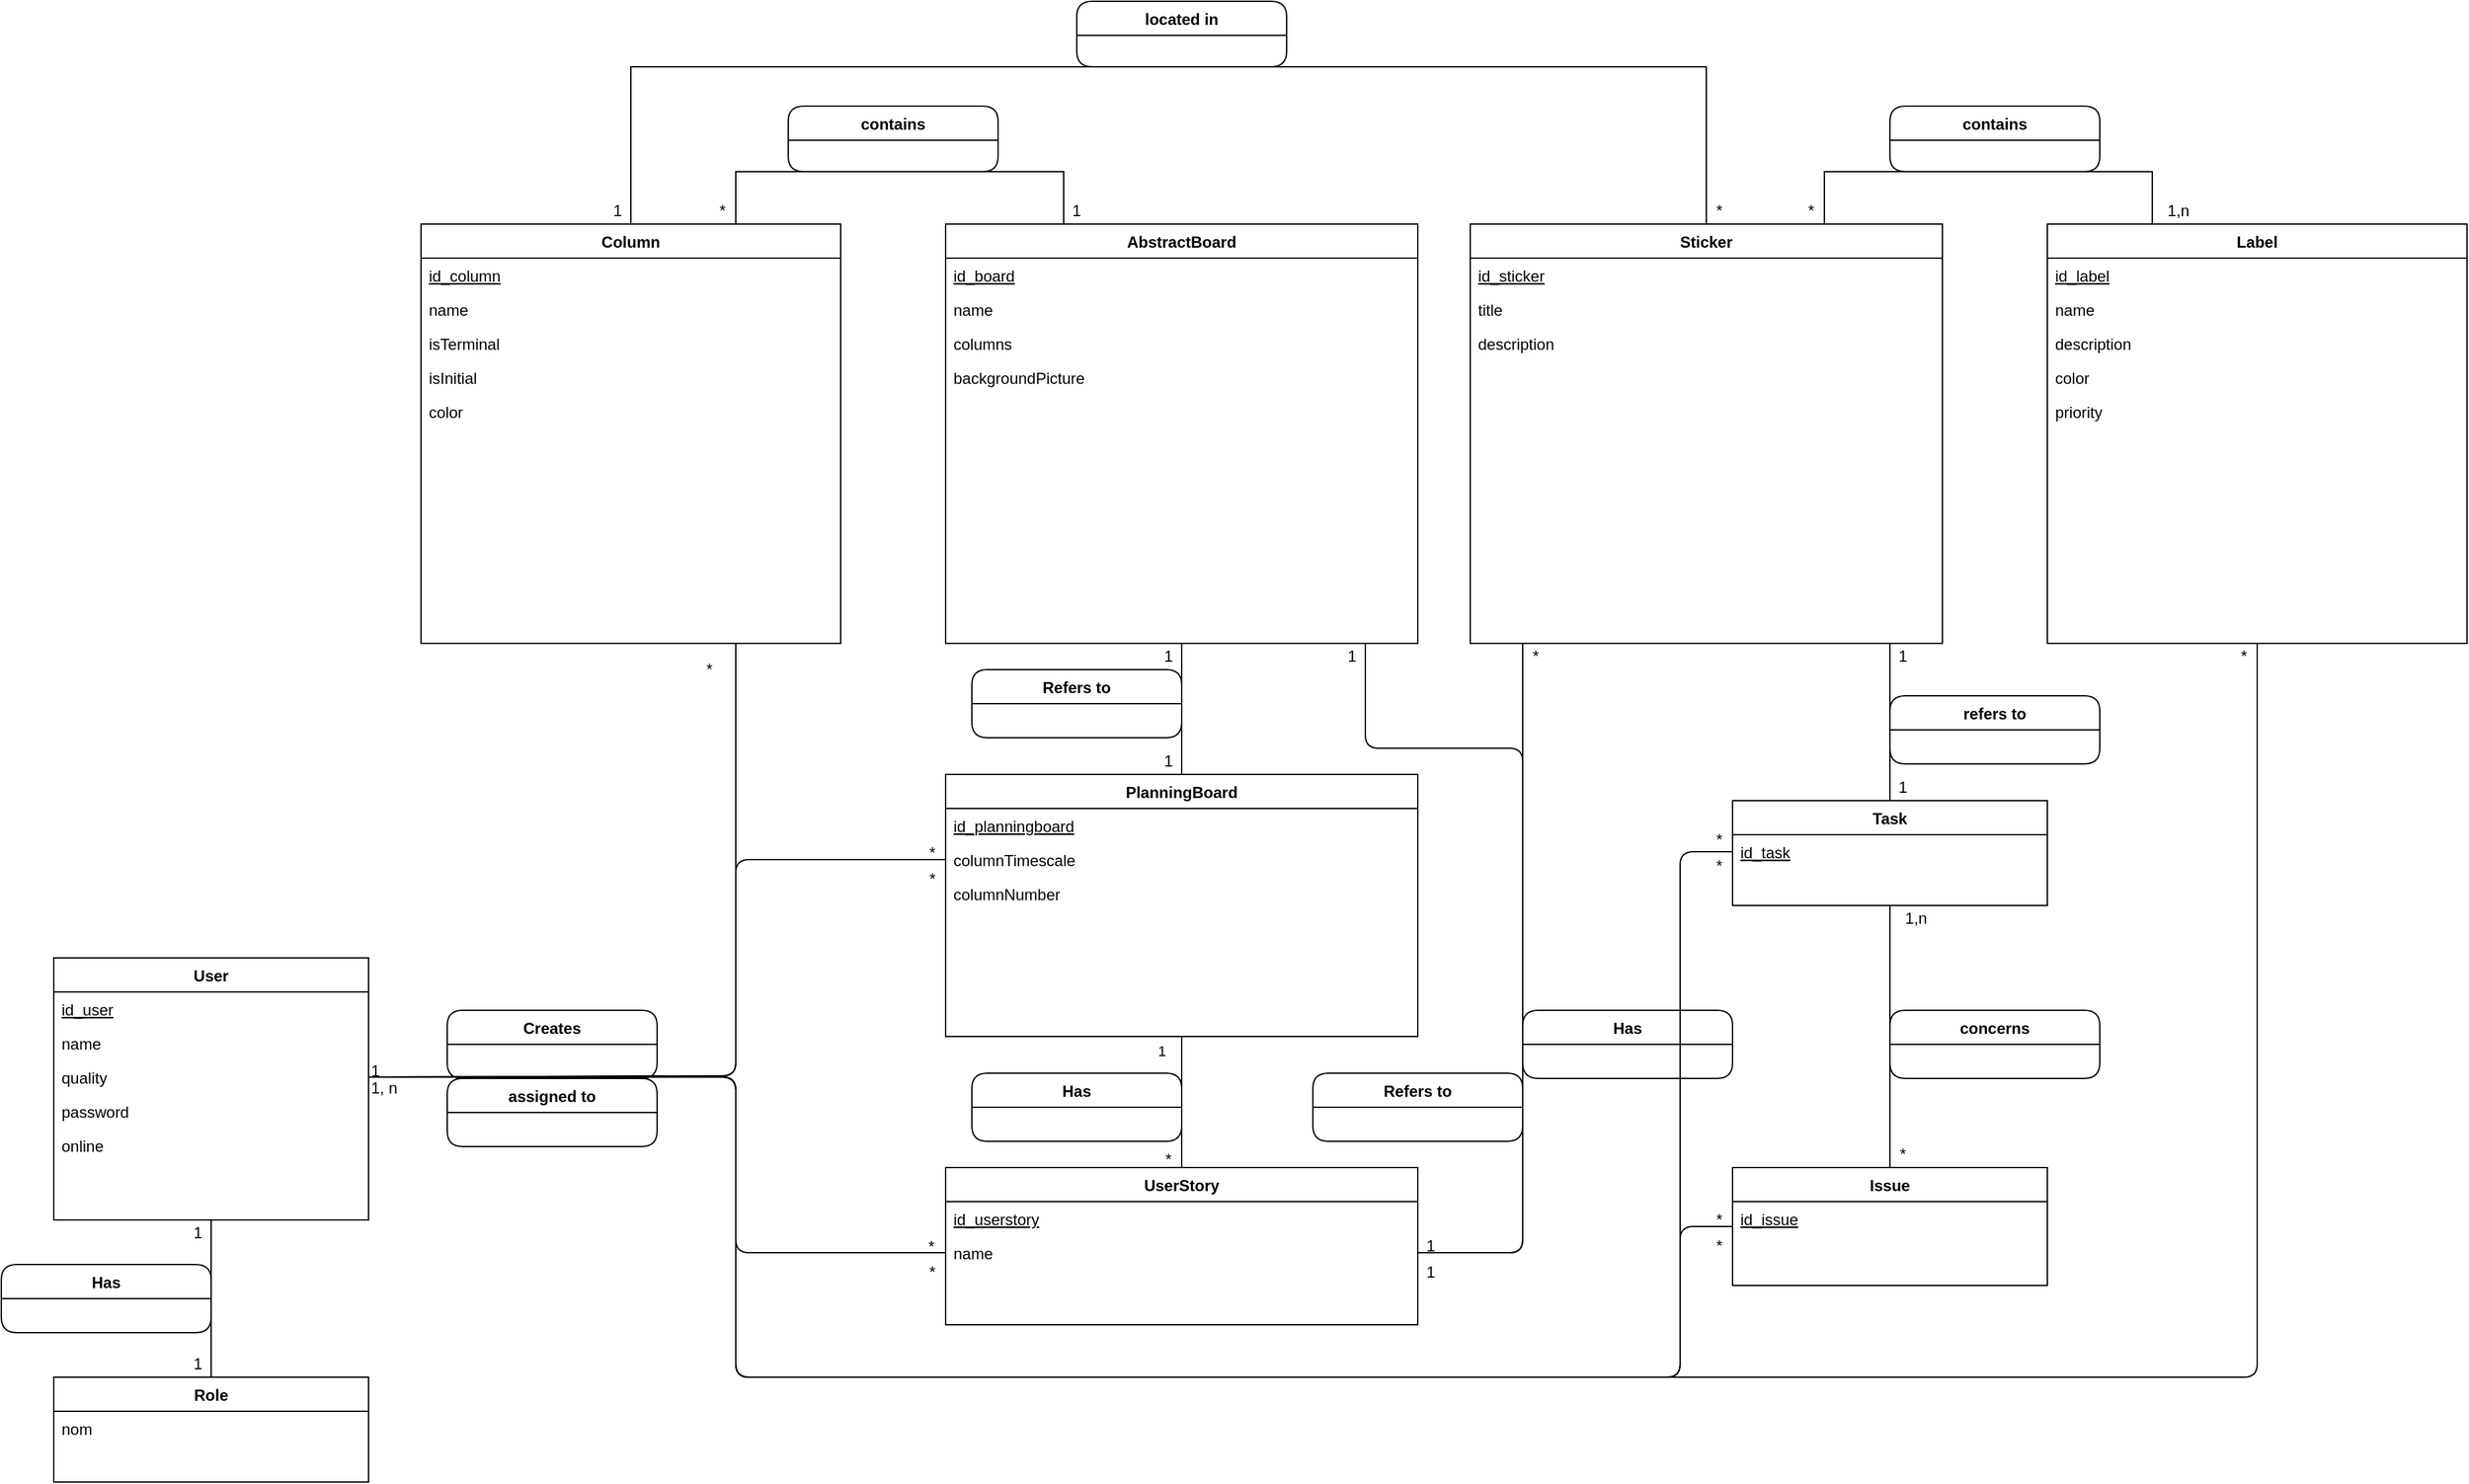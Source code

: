 <mxfile version="14.7.3" type="github">
  <diagram id="-n1arLx0iRGlMLNnjugE" name="Page-1">
    <mxGraphModel dx="542" dy="591" grid="1" gridSize="10" guides="1" tooltips="1" connect="1" arrows="1" fold="1" page="1" pageScale="1" pageWidth="3300" pageHeight="4681" math="0" shadow="0">
      <root>
        <mxCell id="0" />
        <mxCell id="1" parent="0" />
        <mxCell id="pl6TtcTqllOGitY4xwyM-2" value="User" style="swimlane;fontStyle=1;align=center;verticalAlign=top;childLayout=stackLayout;horizontal=1;startSize=26;horizontalStack=0;resizeParent=1;resizeLast=0;collapsible=1;marginBottom=0;rounded=0;shadow=0;strokeWidth=1;" parent="1" vertex="1">
          <mxGeometry x="400" y="1000" width="240" height="200" as="geometry">
            <mxRectangle x="230" y="140" width="160" height="26" as="alternateBounds" />
          </mxGeometry>
        </mxCell>
        <mxCell id="pl6TtcTqllOGitY4xwyM-3" value="id_user" style="text;align=left;verticalAlign=top;spacingLeft=4;spacingRight=4;overflow=hidden;rotatable=0;points=[[0,0.5],[1,0.5]];portConstraint=eastwest;rounded=0;shadow=0;html=0;fontStyle=4" parent="pl6TtcTqllOGitY4xwyM-2" vertex="1">
          <mxGeometry y="26" width="240" height="26" as="geometry" />
        </mxCell>
        <mxCell id="pl6TtcTqllOGitY4xwyM-4" value="name" style="text;align=left;verticalAlign=top;spacingLeft=4;spacingRight=4;overflow=hidden;rotatable=0;points=[[0,0.5],[1,0.5]];portConstraint=eastwest;" parent="pl6TtcTqllOGitY4xwyM-2" vertex="1">
          <mxGeometry y="52" width="240" height="26" as="geometry" />
        </mxCell>
        <mxCell id="pl6TtcTqllOGitY4xwyM-5" value="quality" style="text;align=left;verticalAlign=top;spacingLeft=4;spacingRight=4;overflow=hidden;rotatable=0;points=[[0,0.5],[1,0.5]];portConstraint=eastwest;rounded=0;shadow=0;html=0;" parent="pl6TtcTqllOGitY4xwyM-2" vertex="1">
          <mxGeometry y="78" width="240" height="26" as="geometry" />
        </mxCell>
        <mxCell id="pl6TtcTqllOGitY4xwyM-6" value="password" style="text;align=left;verticalAlign=top;spacingLeft=4;spacingRight=4;overflow=hidden;rotatable=0;points=[[0,0.5],[1,0.5]];portConstraint=eastwest;rounded=0;shadow=0;html=0;" parent="pl6TtcTqllOGitY4xwyM-2" vertex="1">
          <mxGeometry y="104" width="240" height="26" as="geometry" />
        </mxCell>
        <mxCell id="pl6TtcTqllOGitY4xwyM-7" value="online" style="text;align=left;verticalAlign=top;spacingLeft=4;spacingRight=4;overflow=hidden;rotatable=0;points=[[0,0.5],[1,0.5]];portConstraint=eastwest;rounded=0;shadow=0;html=0;" parent="pl6TtcTqllOGitY4xwyM-2" vertex="1">
          <mxGeometry y="130" width="240" height="26" as="geometry" />
        </mxCell>
        <mxCell id="pl6TtcTqllOGitY4xwyM-8" value="AbstractBoard" style="swimlane;fontStyle=1;align=center;verticalAlign=top;childLayout=stackLayout;horizontal=1;startSize=26;horizontalStack=0;resizeParent=1;resizeLast=0;collapsible=1;marginBottom=0;rounded=0;shadow=0;strokeWidth=1;" parent="1" vertex="1">
          <mxGeometry x="1080" y="440" width="360" height="320" as="geometry">
            <mxRectangle x="550" y="140" width="160" height="26" as="alternateBounds" />
          </mxGeometry>
        </mxCell>
        <mxCell id="pl6TtcTqllOGitY4xwyM-9" value="id_board" style="text;align=left;verticalAlign=top;spacingLeft=4;spacingRight=4;overflow=hidden;rotatable=0;points=[[0,0.5],[1,0.5]];portConstraint=eastwest;fontStyle=4" parent="pl6TtcTqllOGitY4xwyM-8" vertex="1">
          <mxGeometry y="26" width="360" height="26" as="geometry" />
        </mxCell>
        <mxCell id="pl6TtcTqllOGitY4xwyM-10" value="name" style="text;align=left;verticalAlign=top;spacingLeft=4;spacingRight=4;overflow=hidden;rotatable=0;points=[[0,0.5],[1,0.5]];portConstraint=eastwest;rounded=0;shadow=0;html=0;" parent="pl6TtcTqllOGitY4xwyM-8" vertex="1">
          <mxGeometry y="52" width="360" height="26" as="geometry" />
        </mxCell>
        <mxCell id="pl6TtcTqllOGitY4xwyM-11" value="columns" style="text;align=left;verticalAlign=top;spacingLeft=4;spacingRight=4;overflow=hidden;rotatable=0;points=[[0,0.5],[1,0.5]];portConstraint=eastwest;rounded=0;shadow=0;html=0;" parent="pl6TtcTqllOGitY4xwyM-8" vertex="1">
          <mxGeometry y="78" width="360" height="26" as="geometry" />
        </mxCell>
        <mxCell id="0t-bIoam6GR97GpR1H8l-52" value="backgroundPicture" style="text;align=left;verticalAlign=top;spacingLeft=4;spacingRight=4;overflow=hidden;rotatable=0;points=[[0,0.5],[1,0.5]];portConstraint=eastwest;rounded=0;shadow=0;html=0;" parent="pl6TtcTqllOGitY4xwyM-8" vertex="1">
          <mxGeometry y="104" width="360" height="26" as="geometry" />
        </mxCell>
        <mxCell id="pl6TtcTqllOGitY4xwyM-21" value="PlanningBoard" style="swimlane;fontStyle=1;align=center;verticalAlign=top;childLayout=stackLayout;horizontal=1;startSize=26;horizontalStack=0;resizeParent=1;resizeLast=0;collapsible=1;marginBottom=0;rounded=0;shadow=0;strokeWidth=1;" parent="1" vertex="1">
          <mxGeometry x="1080" y="860" width="360" height="200" as="geometry">
            <mxRectangle x="550" y="140" width="160" height="26" as="alternateBounds" />
          </mxGeometry>
        </mxCell>
        <mxCell id="QxzkqFz1B4wAn89MGKf5-1" value="id_planningboard" style="text;align=left;verticalAlign=top;spacingLeft=4;spacingRight=4;overflow=hidden;rotatable=0;points=[[0,0.5],[1,0.5]];portConstraint=eastwest;rounded=0;shadow=0;html=0;fontStyle=4" vertex="1" parent="pl6TtcTqllOGitY4xwyM-21">
          <mxGeometry y="26" width="360" height="26" as="geometry" />
        </mxCell>
        <mxCell id="pl6TtcTqllOGitY4xwyM-22" value="columnTimescale" style="text;align=left;verticalAlign=top;spacingLeft=4;spacingRight=4;overflow=hidden;rotatable=0;points=[[0,0.5],[1,0.5]];portConstraint=eastwest;rounded=0;shadow=0;html=0;" parent="pl6TtcTqllOGitY4xwyM-21" vertex="1">
          <mxGeometry y="52" width="360" height="26" as="geometry" />
        </mxCell>
        <mxCell id="ACFRyJSHy_dvtxBTFt1p-10" value="columnNumber" style="text;align=left;verticalAlign=top;spacingLeft=4;spacingRight=4;overflow=hidden;rotatable=0;points=[[0,0.5],[1,0.5]];portConstraint=eastwest;rounded=0;shadow=0;html=0;" parent="pl6TtcTqllOGitY4xwyM-21" vertex="1">
          <mxGeometry y="78" width="360" height="26" as="geometry" />
        </mxCell>
        <mxCell id="pl6TtcTqllOGitY4xwyM-26" value="UserStory" style="swimlane;fontStyle=1;align=center;verticalAlign=top;childLayout=stackLayout;horizontal=1;startSize=26;horizontalStack=0;resizeParent=1;resizeLast=0;collapsible=1;marginBottom=0;rounded=0;shadow=0;strokeWidth=1;" parent="1" vertex="1">
          <mxGeometry x="1080" y="1160" width="360" height="120" as="geometry">
            <mxRectangle x="550" y="140" width="160" height="26" as="alternateBounds" />
          </mxGeometry>
        </mxCell>
        <mxCell id="pl6TtcTqllOGitY4xwyM-27" value="id_userstory" style="text;align=left;verticalAlign=top;spacingLeft=4;spacingRight=4;overflow=hidden;rotatable=0;points=[[0,0.5],[1,0.5]];portConstraint=eastwest;rounded=0;shadow=0;html=0;fontStyle=4" parent="pl6TtcTqllOGitY4xwyM-26" vertex="1">
          <mxGeometry y="26" width="360" height="26" as="geometry" />
        </mxCell>
        <mxCell id="pl6TtcTqllOGitY4xwyM-28" value="name" style="text;align=left;verticalAlign=top;spacingLeft=4;spacingRight=4;overflow=hidden;rotatable=0;points=[[0,0.5],[1,0.5]];portConstraint=eastwest;rounded=0;shadow=0;html=0;" parent="pl6TtcTqllOGitY4xwyM-26" vertex="1">
          <mxGeometry y="52" width="360" height="26" as="geometry" />
        </mxCell>
        <mxCell id="0t-bIoam6GR97GpR1H8l-12" style="edgeStyle=orthogonalEdgeStyle;rounded=0;orthogonalLoop=1;jettySize=auto;html=1;exitX=0.75;exitY=0;exitDx=0;exitDy=0;entryX=0.25;entryY=0;entryDx=0;entryDy=0;endArrow=none;endFill=0;" parent="1" source="pl6TtcTqllOGitY4xwyM-32" target="pl6TtcTqllOGitY4xwyM-77" edge="1">
          <mxGeometry relative="1" as="geometry">
            <Array as="points">
              <mxPoint x="1750" y="400" />
              <mxPoint x="2000" y="400" />
            </Array>
          </mxGeometry>
        </mxCell>
        <mxCell id="pl6TtcTqllOGitY4xwyM-32" value="Sticker" style="swimlane;fontStyle=1;align=center;verticalAlign=top;childLayout=stackLayout;horizontal=1;startSize=26;horizontalStack=0;resizeParent=1;resizeLast=0;collapsible=1;marginBottom=0;rounded=0;shadow=0;strokeWidth=1;" parent="1" vertex="1">
          <mxGeometry x="1480" y="440" width="360" height="320" as="geometry">
            <mxRectangle x="550" y="140" width="160" height="26" as="alternateBounds" />
          </mxGeometry>
        </mxCell>
        <mxCell id="pl6TtcTqllOGitY4xwyM-33" value="id_sticker" style="text;align=left;verticalAlign=top;spacingLeft=4;spacingRight=4;overflow=hidden;rotatable=0;points=[[0,0.5],[1,0.5]];portConstraint=eastwest;fontStyle=4" parent="pl6TtcTqllOGitY4xwyM-32" vertex="1">
          <mxGeometry y="26" width="360" height="26" as="geometry" />
        </mxCell>
        <mxCell id="pl6TtcTqllOGitY4xwyM-34" value="title" style="text;align=left;verticalAlign=top;spacingLeft=4;spacingRight=4;overflow=hidden;rotatable=0;points=[[0,0.5],[1,0.5]];portConstraint=eastwest;rounded=0;shadow=0;html=0;" parent="pl6TtcTqllOGitY4xwyM-32" vertex="1">
          <mxGeometry y="52" width="360" height="26" as="geometry" />
        </mxCell>
        <mxCell id="pl6TtcTqllOGitY4xwyM-35" value="description" style="text;align=left;verticalAlign=top;spacingLeft=4;spacingRight=4;overflow=hidden;rotatable=0;points=[[0,0.5],[1,0.5]];portConstraint=eastwest;rounded=0;shadow=0;html=0;" parent="pl6TtcTqllOGitY4xwyM-32" vertex="1">
          <mxGeometry y="78" width="360" height="26" as="geometry" />
        </mxCell>
        <mxCell id="pl6TtcTqllOGitY4xwyM-43" value="&lt;div&gt;&lt;br&gt;&lt;/div&gt;" style="endArrow=none;endSize=16;endFill=0;html=1;exitX=0.5;exitY=0;exitDx=0;exitDy=0;entryX=0.5;entryY=1;entryDx=0;entryDy=0;" parent="1" source="pl6TtcTqllOGitY4xwyM-21" target="pl6TtcTqllOGitY4xwyM-8" edge="1">
          <mxGeometry x="0.152" y="20" width="160" relative="1" as="geometry">
            <mxPoint x="1270" y="890" as="sourcePoint" />
            <mxPoint x="1200" y="760" as="targetPoint" />
            <mxPoint as="offset" />
          </mxGeometry>
        </mxCell>
        <mxCell id="pl6TtcTqllOGitY4xwyM-44" value="1" style="endArrow=none;html=1;endSize=12;startArrow=none;startSize=14;startFill=0;edgeStyle=orthogonalEdgeStyle;align=left;verticalAlign=bottom;entryX=0.5;entryY=0;entryDx=0;entryDy=0;exitX=0.5;exitY=1;exitDx=0;exitDy=0;endFill=0;" parent="1" source="pl6TtcTqllOGitY4xwyM-21" target="pl6TtcTqllOGitY4xwyM-26" edge="1">
          <mxGeometry x="-0.6" y="-20" relative="1" as="geometry">
            <mxPoint x="1430" y="1110" as="sourcePoint" />
            <mxPoint x="1220" y="1080" as="targetPoint" />
            <Array as="points" />
            <mxPoint as="offset" />
          </mxGeometry>
        </mxCell>
        <mxCell id="pl6TtcTqllOGitY4xwyM-45" value="Issue" style="swimlane;fontStyle=1;align=center;verticalAlign=top;childLayout=stackLayout;horizontal=1;startSize=26;horizontalStack=0;resizeParent=1;resizeLast=0;collapsible=1;marginBottom=0;rounded=0;shadow=0;strokeWidth=1;" parent="1" vertex="1">
          <mxGeometry x="1680" y="1160" width="240" height="90" as="geometry">
            <mxRectangle x="550" y="140" width="160" height="26" as="alternateBounds" />
          </mxGeometry>
        </mxCell>
        <mxCell id="0t-bIoam6GR97GpR1H8l-33" value="id_issue" style="text;align=left;verticalAlign=top;spacingLeft=4;spacingRight=4;overflow=hidden;rotatable=0;points=[[0,0.5],[1,0.5]];portConstraint=eastwest;rounded=0;shadow=0;html=0;fontStyle=4" parent="pl6TtcTqllOGitY4xwyM-45" vertex="1">
          <mxGeometry y="26" width="240" height="26" as="geometry" />
        </mxCell>
        <mxCell id="pl6TtcTqllOGitY4xwyM-53" value="1" style="text;html=1;strokeColor=none;fillColor=none;align=center;verticalAlign=middle;whiteSpace=wrap;rounded=0;" parent="1" vertex="1">
          <mxGeometry x="1430" y="1210" width="40" height="20" as="geometry" />
        </mxCell>
        <mxCell id="pl6TtcTqllOGitY4xwyM-56" value="*" style="text;html=1;strokeColor=none;fillColor=none;align=center;verticalAlign=middle;whiteSpace=wrap;rounded=0;" parent="1" vertex="1">
          <mxGeometry x="1230" y="1144" width="40" height="20" as="geometry" />
        </mxCell>
        <mxCell id="pl6TtcTqllOGitY4xwyM-69" value="" style="endArrow=none;shadow=0;strokeWidth=1;endFill=0;edgeStyle=orthogonalEdgeStyle;elbow=vertical;entryX=0;entryY=0.5;entryDx=0;entryDy=0;exitX=1;exitY=0.5;exitDx=0;exitDy=0;" parent="1" source="pl6TtcTqllOGitY4xwyM-5" target="pl6TtcTqllOGitY4xwyM-28" edge="1">
          <mxGeometry x="0.5" y="41" relative="1" as="geometry">
            <mxPoint x="690" y="1137" as="sourcePoint" />
            <mxPoint x="1090" y="1432.5" as="targetPoint" />
            <mxPoint x="-40" y="32" as="offset" />
            <Array as="points">
              <mxPoint x="920" y="1091" />
              <mxPoint x="920" y="1225" />
            </Array>
          </mxGeometry>
        </mxCell>
        <mxCell id="pl6TtcTqllOGitY4xwyM-70" value="1" style="resizable=0;align=left;verticalAlign=bottom;labelBackgroundColor=none;fontSize=12;" parent="pl6TtcTqllOGitY4xwyM-69" connectable="0" vertex="1">
          <mxGeometry x="-1" relative="1" as="geometry">
            <mxPoint y="4" as="offset" />
          </mxGeometry>
        </mxCell>
        <mxCell id="pl6TtcTqllOGitY4xwyM-71" value="*" style="resizable=0;align=right;verticalAlign=bottom;labelBackgroundColor=none;fontSize=12;" parent="pl6TtcTqllOGitY4xwyM-69" connectable="0" vertex="1">
          <mxGeometry x="1" relative="1" as="geometry">
            <mxPoint x="-7" y="4" as="offset" />
          </mxGeometry>
        </mxCell>
        <mxCell id="pl6TtcTqllOGitY4xwyM-73" value="Role" style="swimlane;fontStyle=1;align=center;verticalAlign=top;childLayout=stackLayout;horizontal=1;startSize=26;horizontalStack=0;resizeParent=1;resizeLast=0;collapsible=1;marginBottom=0;rounded=0;shadow=0;strokeWidth=1;" parent="1" vertex="1">
          <mxGeometry x="400" y="1320" width="240" height="80" as="geometry">
            <mxRectangle x="550" y="140" width="160" height="26" as="alternateBounds" />
          </mxGeometry>
        </mxCell>
        <mxCell id="ACFRyJSHy_dvtxBTFt1p-26" value="nom" style="text;align=left;verticalAlign=top;spacingLeft=4;spacingRight=4;overflow=hidden;rotatable=0;points=[[0,0.5],[1,0.5]];portConstraint=eastwest;rounded=0;shadow=0;html=0;" parent="pl6TtcTqllOGitY4xwyM-73" vertex="1">
          <mxGeometry y="26" width="240" height="26" as="geometry" />
        </mxCell>
        <mxCell id="0t-bIoam6GR97GpR1H8l-15" style="edgeStyle=orthogonalEdgeStyle;rounded=0;orthogonalLoop=1;jettySize=auto;html=1;exitX=0.75;exitY=0;exitDx=0;exitDy=0;entryX=0.25;entryY=0;entryDx=0;entryDy=0;endArrow=none;endFill=0;" parent="1" source="pl6TtcTqllOGitY4xwyM-75" target="pl6TtcTqllOGitY4xwyM-8" edge="1">
          <mxGeometry relative="1" as="geometry">
            <Array as="points">
              <mxPoint x="920" y="400" />
              <mxPoint x="1170" y="400" />
            </Array>
          </mxGeometry>
        </mxCell>
        <mxCell id="pl6TtcTqllOGitY4xwyM-75" value="Column" style="swimlane;fontStyle=1;align=center;verticalAlign=top;childLayout=stackLayout;horizontal=1;startSize=26;horizontalStack=0;resizeParent=1;resizeLast=0;collapsible=1;marginBottom=0;rounded=0;shadow=0;strokeWidth=1;" parent="1" vertex="1">
          <mxGeometry x="680" y="440" width="320" height="320" as="geometry">
            <mxRectangle x="550" y="140" width="160" height="26" as="alternateBounds" />
          </mxGeometry>
        </mxCell>
        <mxCell id="ACFRyJSHy_dvtxBTFt1p-2" value="id_column" style="text;align=left;verticalAlign=top;spacingLeft=4;spacingRight=4;overflow=hidden;rotatable=0;points=[[0,0.5],[1,0.5]];portConstraint=eastwest;fontStyle=4" parent="pl6TtcTqllOGitY4xwyM-75" vertex="1">
          <mxGeometry y="26" width="320" height="26" as="geometry" />
        </mxCell>
        <mxCell id="ACFRyJSHy_dvtxBTFt1p-6" value="name" style="text;align=left;verticalAlign=top;spacingLeft=4;spacingRight=4;overflow=hidden;rotatable=0;points=[[0,0.5],[1,0.5]];portConstraint=eastwest;rounded=0;shadow=0;html=0;" parent="pl6TtcTqllOGitY4xwyM-75" vertex="1">
          <mxGeometry y="52" width="320" height="26" as="geometry" />
        </mxCell>
        <mxCell id="ACFRyJSHy_dvtxBTFt1p-11" value="isTerminal" style="text;align=left;verticalAlign=top;spacingLeft=4;spacingRight=4;overflow=hidden;rotatable=0;points=[[0,0.5],[1,0.5]];portConstraint=eastwest;rounded=0;shadow=0;html=0;" parent="pl6TtcTqllOGitY4xwyM-75" vertex="1">
          <mxGeometry y="78" width="320" height="26" as="geometry" />
        </mxCell>
        <mxCell id="ACFRyJSHy_dvtxBTFt1p-12" value="isInitial" style="text;align=left;verticalAlign=top;spacingLeft=4;spacingRight=4;overflow=hidden;rotatable=0;points=[[0,0.5],[1,0.5]];portConstraint=eastwest;rounded=0;shadow=0;html=0;" parent="pl6TtcTqllOGitY4xwyM-75" vertex="1">
          <mxGeometry y="104" width="320" height="26" as="geometry" />
        </mxCell>
        <mxCell id="0t-bIoam6GR97GpR1H8l-54" value="color" style="text;align=left;verticalAlign=top;spacingLeft=4;spacingRight=4;overflow=hidden;rotatable=0;points=[[0,0.5],[1,0.5]];portConstraint=eastwest;rounded=0;shadow=0;html=0;" parent="pl6TtcTqllOGitY4xwyM-75" vertex="1">
          <mxGeometry y="130" width="320" height="26" as="geometry" />
        </mxCell>
        <mxCell id="pl6TtcTqllOGitY4xwyM-77" value="Label" style="swimlane;fontStyle=1;align=center;verticalAlign=top;childLayout=stackLayout;horizontal=1;startSize=26;horizontalStack=0;resizeParent=1;resizeLast=0;collapsible=1;marginBottom=0;rounded=0;shadow=0;strokeWidth=1;" parent="1" vertex="1">
          <mxGeometry x="1920" y="440" width="320" height="320" as="geometry">
            <mxRectangle x="550" y="140" width="160" height="26" as="alternateBounds" />
          </mxGeometry>
        </mxCell>
        <mxCell id="pl6TtcTqllOGitY4xwyM-78" value="id_label" style="text;align=left;verticalAlign=top;spacingLeft=4;spacingRight=4;overflow=hidden;rotatable=0;points=[[0,0.5],[1,0.5]];portConstraint=eastwest;fontStyle=4" parent="pl6TtcTqllOGitY4xwyM-77" vertex="1">
          <mxGeometry y="26" width="320" height="26" as="geometry" />
        </mxCell>
        <mxCell id="pl6TtcTqllOGitY4xwyM-79" value="name" style="text;align=left;verticalAlign=top;spacingLeft=4;spacingRight=4;overflow=hidden;rotatable=0;points=[[0,0.5],[1,0.5]];portConstraint=eastwest;" parent="pl6TtcTqllOGitY4xwyM-77" vertex="1">
          <mxGeometry y="52" width="320" height="26" as="geometry" />
        </mxCell>
        <mxCell id="pl6TtcTqllOGitY4xwyM-80" value="description" style="text;align=left;verticalAlign=top;spacingLeft=4;spacingRight=4;overflow=hidden;rotatable=0;points=[[0,0.5],[1,0.5]];portConstraint=eastwest;" parent="pl6TtcTqllOGitY4xwyM-77" vertex="1">
          <mxGeometry y="78" width="320" height="26" as="geometry" />
        </mxCell>
        <mxCell id="pl6TtcTqllOGitY4xwyM-81" value="color" style="text;align=left;verticalAlign=top;spacingLeft=4;spacingRight=4;overflow=hidden;rotatable=0;points=[[0,0.5],[1,0.5]];portConstraint=eastwest;" parent="pl6TtcTqllOGitY4xwyM-77" vertex="1">
          <mxGeometry y="104" width="320" height="26" as="geometry" />
        </mxCell>
        <mxCell id="pl6TtcTqllOGitY4xwyM-82" value="priority" style="text;align=left;verticalAlign=top;spacingLeft=4;spacingRight=4;overflow=hidden;rotatable=0;points=[[0,0.5],[1,0.5]];portConstraint=eastwest;" parent="pl6TtcTqllOGitY4xwyM-77" vertex="1">
          <mxGeometry y="130" width="320" height="26" as="geometry" />
        </mxCell>
        <mxCell id="pl6TtcTqllOGitY4xwyM-84" value="&lt;div&gt;&lt;br&gt;&lt;/div&gt;" style="endArrow=none;endSize=16;endFill=0;html=1;exitX=1;exitY=0.5;exitDx=0;exitDy=0;" parent="1" source="pl6TtcTqllOGitY4xwyM-28" edge="1">
          <mxGeometry x="0.84" y="10" width="160" relative="1" as="geometry">
            <mxPoint x="1400" y="1360" as="sourcePoint" />
            <mxPoint x="1400" y="760" as="targetPoint" />
            <mxPoint as="offset" />
            <Array as="points">
              <mxPoint x="1520" y="1225" />
              <mxPoint x="1520" y="840" />
              <mxPoint x="1400" y="840" />
            </Array>
          </mxGeometry>
        </mxCell>
        <mxCell id="pl6TtcTqllOGitY4xwyM-85" value="&lt;div&gt;&lt;br&gt;&lt;/div&gt;" style="endArrow=none;endSize=16;endFill=0;html=1;exitX=1;exitY=0.5;exitDx=0;exitDy=0;" parent="1" source="pl6TtcTqllOGitY4xwyM-28" edge="1">
          <mxGeometry x="0.152" y="20" width="160" relative="1" as="geometry">
            <mxPoint x="1460" y="1199" as="sourcePoint" />
            <mxPoint x="1520" y="760" as="targetPoint" />
            <mxPoint as="offset" />
            <Array as="points">
              <mxPoint x="1520" y="1225" />
            </Array>
          </mxGeometry>
        </mxCell>
        <mxCell id="pl6TtcTqllOGitY4xwyM-89" value="Task" style="swimlane;fontStyle=1;align=center;verticalAlign=top;childLayout=stackLayout;horizontal=1;startSize=26;horizontalStack=0;resizeParent=1;resizeLast=0;collapsible=1;marginBottom=0;rounded=0;shadow=0;strokeWidth=1;" parent="1" vertex="1">
          <mxGeometry x="1680" y="880" width="240" height="80" as="geometry">
            <mxRectangle x="550" y="140" width="160" height="26" as="alternateBounds" />
          </mxGeometry>
        </mxCell>
        <mxCell id="0t-bIoam6GR97GpR1H8l-5" value="id_task" style="text;align=left;verticalAlign=top;spacingLeft=4;spacingRight=4;overflow=hidden;rotatable=0;points=[[0,0.5],[1,0.5]];portConstraint=eastwest;rounded=0;shadow=0;html=0;fontStyle=4" parent="pl6TtcTqllOGitY4xwyM-89" vertex="1">
          <mxGeometry y="26" width="240" height="26" as="geometry" />
        </mxCell>
        <mxCell id="pl6TtcTqllOGitY4xwyM-91" value="&lt;div&gt;&lt;br&gt;&lt;/div&gt;" style="endArrow=none;endSize=16;endFill=0;html=1;exitX=0.5;exitY=0;exitDx=0;exitDy=0;" parent="1" source="pl6TtcTqllOGitY4xwyM-89" edge="1">
          <mxGeometry x="0.152" y="20" width="160" relative="1" as="geometry">
            <mxPoint x="1760" y="800" as="sourcePoint" />
            <mxPoint x="1800" y="760" as="targetPoint" />
            <mxPoint as="offset" />
          </mxGeometry>
        </mxCell>
        <mxCell id="pl6TtcTqllOGitY4xwyM-92" value="&lt;div&gt;&lt;br&gt;&lt;/div&gt;" style="endArrow=none;endSize=16;endFill=0;html=1;exitX=0.5;exitY=0;exitDx=0;exitDy=0;entryX=0.5;entryY=1;entryDx=0;entryDy=0;" parent="1" source="pl6TtcTqllOGitY4xwyM-45" target="pl6TtcTqllOGitY4xwyM-89" edge="1">
          <mxGeometry x="0.152" y="20" width="160" relative="1" as="geometry">
            <mxPoint x="1770" y="820" as="sourcePoint" />
            <mxPoint x="1781" y="860" as="targetPoint" />
            <mxPoint as="offset" />
          </mxGeometry>
        </mxCell>
        <mxCell id="ACFRyJSHy_dvtxBTFt1p-16" value="" style="endArrow=none;html=1;exitX=1;exitY=0.5;exitDx=0;exitDy=0;entryX=0;entryY=0.5;entryDx=0;entryDy=0;" parent="1" source="pl6TtcTqllOGitY4xwyM-5" target="pl6TtcTqllOGitY4xwyM-22" edge="1">
          <mxGeometry width="50" height="50" relative="1" as="geometry">
            <mxPoint x="880" y="1090" as="sourcePoint" />
            <mxPoint x="1050" y="950" as="targetPoint" />
            <Array as="points">
              <mxPoint x="920" y="1090" />
              <mxPoint x="920" y="925" />
            </Array>
          </mxGeometry>
        </mxCell>
        <mxCell id="ACFRyJSHy_dvtxBTFt1p-17" value="" style="endArrow=none;html=1;entryX=0.75;entryY=1;entryDx=0;entryDy=0;exitX=1;exitY=0.5;exitDx=0;exitDy=0;" parent="1" source="pl6TtcTqllOGitY4xwyM-5" target="pl6TtcTqllOGitY4xwyM-75" edge="1">
          <mxGeometry width="50" height="50" relative="1" as="geometry">
            <mxPoint x="880" y="1090" as="sourcePoint" />
            <mxPoint x="1080" y="950" as="targetPoint" />
            <Array as="points">
              <mxPoint x="920" y="1090" />
              <mxPoint x="920" y="950" />
            </Array>
          </mxGeometry>
        </mxCell>
        <mxCell id="ACFRyJSHy_dvtxBTFt1p-19" value="" style="endArrow=none;html=1;entryX=0.5;entryY=1;entryDx=0;entryDy=0;exitX=1;exitY=0.5;exitDx=0;exitDy=0;" parent="1" source="pl6TtcTqllOGitY4xwyM-5" target="pl6TtcTqllOGitY4xwyM-77" edge="1">
          <mxGeometry width="50" height="50" relative="1" as="geometry">
            <mxPoint x="640" y="1091" as="sourcePoint" />
            <mxPoint x="1720" y="994" as="targetPoint" />
            <Array as="points">
              <mxPoint x="920" y="1091" />
              <mxPoint x="920" y="1320" />
              <mxPoint x="2080" y="1320" />
            </Array>
          </mxGeometry>
        </mxCell>
        <mxCell id="ACFRyJSHy_dvtxBTFt1p-20" value="*" style="text;html=1;strokeColor=none;fillColor=none;align=center;verticalAlign=middle;whiteSpace=wrap;rounded=0;" parent="1" vertex="1">
          <mxGeometry x="1050" y="910" width="40" height="20" as="geometry" />
        </mxCell>
        <mxCell id="ACFRyJSHy_dvtxBTFt1p-21" value="1,n" style="text;html=1;strokeColor=none;fillColor=none;align=center;verticalAlign=middle;whiteSpace=wrap;rounded=0;" parent="1" vertex="1">
          <mxGeometry x="1800" y="960" width="40" height="20" as="geometry" />
        </mxCell>
        <mxCell id="ACFRyJSHy_dvtxBTFt1p-22" value="*" style="text;html=1;strokeColor=none;fillColor=none;align=center;verticalAlign=middle;whiteSpace=wrap;rounded=0;" parent="1" vertex="1">
          <mxGeometry x="2050" y="760" width="40" height="20" as="geometry" />
        </mxCell>
        <mxCell id="ACFRyJSHy_dvtxBTFt1p-23" value="*" style="text;html=1;strokeColor=none;fillColor=none;align=center;verticalAlign=middle;whiteSpace=wrap;rounded=0;" parent="1" vertex="1">
          <mxGeometry x="880" y="770" width="40" height="20" as="geometry" />
        </mxCell>
        <mxCell id="pl6TtcTqllOGitY4xwyM-60" value="Creates" style="swimlane;fontStyle=1;align=center;verticalAlign=top;childLayout=stackLayout;horizontal=1;startSize=26;horizontalStack=0;resizeParent=1;resizeParentMax=0;resizeLast=0;collapsible=1;marginBottom=0;rounded=1;" parent="1" vertex="1">
          <mxGeometry x="700" y="1040" width="160" height="52" as="geometry">
            <mxRectangle x="680" y="880" width="80" height="26" as="alternateBounds" />
          </mxGeometry>
        </mxCell>
        <mxCell id="kb49D94DFUzn0JGTPCR2-5" value="Has" style="swimlane;fontStyle=1;align=center;verticalAlign=top;childLayout=stackLayout;horizontal=1;startSize=26;horizontalStack=0;resizeParent=1;resizeParentMax=0;resizeLast=0;collapsible=1;marginBottom=0;rounded=1;" parent="1" vertex="1">
          <mxGeometry x="360" y="1234" width="160" height="52" as="geometry">
            <mxRectangle x="680" y="880" width="80" height="26" as="alternateBounds" />
          </mxGeometry>
        </mxCell>
        <mxCell id="kb49D94DFUzn0JGTPCR2-6" value="Has" style="swimlane;fontStyle=1;align=center;verticalAlign=top;childLayout=stackLayout;horizontal=1;startSize=26;horizontalStack=0;resizeParent=1;resizeParentMax=0;resizeLast=0;collapsible=1;marginBottom=0;rounded=1;" parent="1" vertex="1">
          <mxGeometry x="1100" y="1088" width="160" height="52" as="geometry">
            <mxRectangle x="680" y="880" width="80" height="26" as="alternateBounds" />
          </mxGeometry>
        </mxCell>
        <mxCell id="kb49D94DFUzn0JGTPCR2-7" value="Has" style="swimlane;fontStyle=1;align=center;verticalAlign=top;childLayout=stackLayout;horizontal=1;startSize=26;horizontalStack=0;resizeParent=1;resizeParentMax=0;resizeLast=0;collapsible=1;marginBottom=0;rounded=1;" parent="1" vertex="1">
          <mxGeometry x="1520" y="1040" width="160" height="52" as="geometry">
            <mxRectangle x="680" y="880" width="80" height="26" as="alternateBounds" />
          </mxGeometry>
        </mxCell>
        <mxCell id="kb49D94DFUzn0JGTPCR2-8" value="Refers to" style="swimlane;fontStyle=1;align=center;verticalAlign=top;childLayout=stackLayout;horizontal=1;startSize=26;horizontalStack=0;resizeParent=1;resizeParentMax=0;resizeLast=0;collapsible=1;marginBottom=0;rounded=1;" parent="1" vertex="1">
          <mxGeometry x="1100" y="780" width="160" height="52" as="geometry">
            <mxRectangle x="680" y="880" width="80" height="26" as="alternateBounds" />
          </mxGeometry>
        </mxCell>
        <mxCell id="0t-bIoam6GR97GpR1H8l-1" value="assigned to" style="swimlane;fontStyle=1;align=center;verticalAlign=top;childLayout=stackLayout;horizontal=1;startSize=26;horizontalStack=0;resizeParent=1;resizeParentMax=0;resizeLast=0;collapsible=1;marginBottom=0;rounded=1;" parent="1" vertex="1">
          <mxGeometry x="700" y="1092" width="160" height="52" as="geometry">
            <mxRectangle x="680" y="880" width="80" height="26" as="alternateBounds" />
          </mxGeometry>
        </mxCell>
        <mxCell id="0t-bIoam6GR97GpR1H8l-2" value="concerns" style="swimlane;fontStyle=1;align=center;verticalAlign=top;childLayout=stackLayout;horizontal=1;startSize=26;horizontalStack=0;resizeParent=1;resizeParentMax=0;resizeLast=0;collapsible=1;marginBottom=0;rounded=1;" parent="1" vertex="1">
          <mxGeometry x="1800" y="1040" width="160" height="52" as="geometry">
            <mxRectangle x="680" y="880" width="80" height="26" as="alternateBounds" />
          </mxGeometry>
        </mxCell>
        <mxCell id="0t-bIoam6GR97GpR1H8l-3" value="*" style="text;html=1;strokeColor=none;fillColor=none;align=center;verticalAlign=middle;whiteSpace=wrap;rounded=0;" parent="1" vertex="1">
          <mxGeometry x="1790" y="1140" width="40" height="20" as="geometry" />
        </mxCell>
        <mxCell id="0t-bIoam6GR97GpR1H8l-7" value="1, n" style="resizable=0;align=left;verticalAlign=bottom;labelBackgroundColor=none;fontSize=12;" parent="1" connectable="0" vertex="1">
          <mxGeometry x="650" y="1105" as="geometry">
            <mxPoint x="-10" y="3" as="offset" />
          </mxGeometry>
        </mxCell>
        <mxCell id="0t-bIoam6GR97GpR1H8l-8" value="contains" style="swimlane;fontStyle=1;align=center;verticalAlign=top;childLayout=stackLayout;horizontal=1;startSize=26;horizontalStack=0;resizeParent=1;resizeParentMax=0;resizeLast=0;collapsible=1;marginBottom=0;rounded=1;" parent="1" vertex="1">
          <mxGeometry x="1800" y="350" width="160" height="50" as="geometry">
            <mxRectangle x="680" y="880" width="80" height="26" as="alternateBounds" />
          </mxGeometry>
        </mxCell>
        <mxCell id="0t-bIoam6GR97GpR1H8l-10" value="1,n" style="text;html=1;strokeColor=none;fillColor=none;align=center;verticalAlign=middle;whiteSpace=wrap;rounded=0;" parent="1" vertex="1">
          <mxGeometry x="2000" y="420" width="40" height="20" as="geometry" />
        </mxCell>
        <mxCell id="0t-bIoam6GR97GpR1H8l-11" value="*" style="text;html=1;strokeColor=none;fillColor=none;align=center;verticalAlign=middle;whiteSpace=wrap;rounded=0;" parent="1" vertex="1">
          <mxGeometry x="1720" y="420" width="40" height="20" as="geometry" />
        </mxCell>
        <mxCell id="0t-bIoam6GR97GpR1H8l-16" value="contains" style="swimlane;fontStyle=1;align=center;verticalAlign=top;childLayout=stackLayout;horizontal=1;startSize=26;horizontalStack=0;resizeParent=1;resizeParentMax=0;resizeLast=0;collapsible=1;marginBottom=0;rounded=1;" parent="1" vertex="1">
          <mxGeometry x="960" y="350" width="160" height="50" as="geometry">
            <mxRectangle x="680" y="880" width="80" height="26" as="alternateBounds" />
          </mxGeometry>
        </mxCell>
        <mxCell id="0t-bIoam6GR97GpR1H8l-18" value="*" style="text;html=1;strokeColor=none;fillColor=none;align=center;verticalAlign=middle;whiteSpace=wrap;rounded=0;" parent="1" vertex="1">
          <mxGeometry x="890" y="420" width="40" height="20" as="geometry" />
        </mxCell>
        <mxCell id="0t-bIoam6GR97GpR1H8l-19" value="1" style="text;html=1;strokeColor=none;fillColor=none;align=center;verticalAlign=middle;whiteSpace=wrap;rounded=0;" parent="1" vertex="1">
          <mxGeometry x="1160" y="420" width="40" height="20" as="geometry" />
        </mxCell>
        <mxCell id="0t-bIoam6GR97GpR1H8l-23" value="1" style="text;html=1;strokeColor=none;fillColor=none;align=center;verticalAlign=middle;whiteSpace=wrap;rounded=0;" parent="1" vertex="1">
          <mxGeometry x="1230" y="760" width="40" height="20" as="geometry" />
        </mxCell>
        <mxCell id="0t-bIoam6GR97GpR1H8l-24" value="1" style="text;html=1;strokeColor=none;fillColor=none;align=center;verticalAlign=middle;whiteSpace=wrap;rounded=0;" parent="1" vertex="1">
          <mxGeometry x="1230" y="840" width="40" height="20" as="geometry" />
        </mxCell>
        <mxCell id="0t-bIoam6GR97GpR1H8l-25" value="*" style="text;html=1;strokeColor=none;fillColor=none;align=center;verticalAlign=middle;whiteSpace=wrap;rounded=0;" parent="1" vertex="1">
          <mxGeometry x="1510" y="760" width="40" height="20" as="geometry" />
        </mxCell>
        <mxCell id="0t-bIoam6GR97GpR1H8l-28" value="Refers to" style="swimlane;fontStyle=1;align=center;verticalAlign=top;childLayout=stackLayout;horizontal=1;startSize=26;horizontalStack=0;resizeParent=1;resizeParentMax=0;resizeLast=0;collapsible=1;marginBottom=0;rounded=1;" parent="1" vertex="1">
          <mxGeometry x="1360" y="1088" width="160" height="52" as="geometry">
            <mxRectangle x="680" y="880" width="80" height="26" as="alternateBounds" />
          </mxGeometry>
        </mxCell>
        <mxCell id="0t-bIoam6GR97GpR1H8l-29" value="1" style="text;html=1;strokeColor=none;fillColor=none;align=center;verticalAlign=middle;whiteSpace=wrap;rounded=0;" parent="1" vertex="1">
          <mxGeometry x="1430" y="1230" width="40" height="20" as="geometry" />
        </mxCell>
        <mxCell id="0t-bIoam6GR97GpR1H8l-30" value="1" style="text;html=1;strokeColor=none;fillColor=none;align=center;verticalAlign=middle;whiteSpace=wrap;rounded=0;" parent="1" vertex="1">
          <mxGeometry x="1370" y="760" width="40" height="20" as="geometry" />
        </mxCell>
        <mxCell id="0t-bIoam6GR97GpR1H8l-31" value="" style="endArrow=none;html=1;exitX=1;exitY=0.5;exitDx=0;exitDy=0;entryX=0;entryY=0.5;entryDx=0;entryDy=0;" parent="1" source="pl6TtcTqllOGitY4xwyM-5" target="0t-bIoam6GR97GpR1H8l-5" edge="1">
          <mxGeometry width="50" height="50" relative="1" as="geometry">
            <mxPoint x="650" y="1101" as="sourcePoint" />
            <mxPoint x="1640" y="920" as="targetPoint" />
            <Array as="points">
              <mxPoint x="920" y="1091" />
              <mxPoint x="920" y="1320" />
              <mxPoint x="1640" y="1320" />
              <mxPoint x="1640" y="919" />
            </Array>
          </mxGeometry>
        </mxCell>
        <mxCell id="0t-bIoam6GR97GpR1H8l-32" value="" style="endArrow=none;html=1;exitX=1;exitY=0.5;exitDx=0;exitDy=0;entryX=0;entryY=0.5;entryDx=0;entryDy=0;" parent="1" source="pl6TtcTqllOGitY4xwyM-5" target="pl6TtcTqllOGitY4xwyM-45" edge="1">
          <mxGeometry width="50" height="50" relative="1" as="geometry">
            <mxPoint x="650" y="1101" as="sourcePoint" />
            <mxPoint x="1690" y="929" as="targetPoint" />
            <Array as="points">
              <mxPoint x="920" y="1091" />
              <mxPoint x="920" y="1320" />
              <mxPoint x="1640" y="1320" />
              <mxPoint x="1640" y="1205" />
            </Array>
          </mxGeometry>
        </mxCell>
        <mxCell id="0t-bIoam6GR97GpR1H8l-34" value="*" style="text;html=1;strokeColor=none;fillColor=none;align=center;verticalAlign=middle;whiteSpace=wrap;rounded=0;" parent="1" vertex="1">
          <mxGeometry x="1050" y="1230" width="40" height="20" as="geometry" />
        </mxCell>
        <mxCell id="0t-bIoam6GR97GpR1H8l-35" value="*" style="text;html=1;strokeColor=none;fillColor=none;align=center;verticalAlign=middle;whiteSpace=wrap;rounded=0;" parent="1" vertex="1">
          <mxGeometry x="1050" y="930" width="40" height="20" as="geometry" />
        </mxCell>
        <mxCell id="0t-bIoam6GR97GpR1H8l-36" value="*" style="text;html=1;strokeColor=none;fillColor=none;align=center;verticalAlign=middle;whiteSpace=wrap;rounded=0;" parent="1" vertex="1">
          <mxGeometry x="1650" y="1190" width="40" height="20" as="geometry" />
        </mxCell>
        <mxCell id="0t-bIoam6GR97GpR1H8l-37" value="*" style="text;html=1;strokeColor=none;fillColor=none;align=center;verticalAlign=middle;whiteSpace=wrap;rounded=0;" parent="1" vertex="1">
          <mxGeometry x="1650" y="1210" width="40" height="20" as="geometry" />
        </mxCell>
        <mxCell id="0t-bIoam6GR97GpR1H8l-38" value="*" style="text;html=1;strokeColor=none;fillColor=none;align=center;verticalAlign=middle;whiteSpace=wrap;rounded=0;" parent="1" vertex="1">
          <mxGeometry x="1650" y="920" width="40" height="20" as="geometry" />
        </mxCell>
        <mxCell id="0t-bIoam6GR97GpR1H8l-39" value="*" style="text;html=1;strokeColor=none;fillColor=none;align=center;verticalAlign=middle;whiteSpace=wrap;rounded=0;" parent="1" vertex="1">
          <mxGeometry x="1650" y="900" width="40" height="20" as="geometry" />
        </mxCell>
        <mxCell id="0t-bIoam6GR97GpR1H8l-40" value="refers to" style="swimlane;fontStyle=1;align=center;verticalAlign=top;childLayout=stackLayout;horizontal=1;startSize=26;horizontalStack=0;resizeParent=1;resizeParentMax=0;resizeLast=0;collapsible=1;marginBottom=0;rounded=1;" parent="1" vertex="1">
          <mxGeometry x="1800" y="800" width="160" height="52" as="geometry">
            <mxRectangle x="680" y="880" width="80" height="26" as="alternateBounds" />
          </mxGeometry>
        </mxCell>
        <mxCell id="0t-bIoam6GR97GpR1H8l-41" value="1" style="text;html=1;strokeColor=none;fillColor=none;align=center;verticalAlign=middle;whiteSpace=wrap;rounded=0;" parent="1" vertex="1">
          <mxGeometry x="1790" y="860" width="40" height="20" as="geometry" />
        </mxCell>
        <mxCell id="0t-bIoam6GR97GpR1H8l-42" value="1" style="text;html=1;strokeColor=none;fillColor=none;align=center;verticalAlign=middle;whiteSpace=wrap;rounded=0;" parent="1" vertex="1">
          <mxGeometry x="1790" y="760" width="40" height="20" as="geometry" />
        </mxCell>
        <mxCell id="0t-bIoam6GR97GpR1H8l-43" style="edgeStyle=orthogonalEdgeStyle;rounded=0;orthogonalLoop=1;jettySize=auto;html=1;exitX=0.5;exitY=0;exitDx=0;exitDy=0;entryX=0.5;entryY=0;entryDx=0;entryDy=0;endArrow=none;endFill=0;" parent="1" source="pl6TtcTqllOGitY4xwyM-75" target="pl6TtcTqllOGitY4xwyM-32" edge="1">
          <mxGeometry relative="1" as="geometry">
            <mxPoint x="930" y="450" as="sourcePoint" />
            <mxPoint x="1180" y="450" as="targetPoint" />
            <Array as="points">
              <mxPoint x="840" y="320" />
              <mxPoint x="1660" y="320" />
            </Array>
          </mxGeometry>
        </mxCell>
        <mxCell id="0t-bIoam6GR97GpR1H8l-44" value="located in" style="swimlane;fontStyle=1;align=center;verticalAlign=top;childLayout=stackLayout;horizontal=1;startSize=26;horizontalStack=0;resizeParent=1;resizeParentMax=0;resizeLast=0;collapsible=1;marginBottom=0;rounded=1;" parent="1" vertex="1">
          <mxGeometry x="1180" y="270" width="160" height="50" as="geometry">
            <mxRectangle x="680" y="880" width="80" height="26" as="alternateBounds" />
          </mxGeometry>
        </mxCell>
        <mxCell id="0t-bIoam6GR97GpR1H8l-45" value="1" style="text;html=1;strokeColor=none;fillColor=none;align=center;verticalAlign=middle;whiteSpace=wrap;rounded=0;" parent="1" vertex="1">
          <mxGeometry x="810" y="420" width="40" height="20" as="geometry" />
        </mxCell>
        <mxCell id="0t-bIoam6GR97GpR1H8l-46" value="*" style="text;html=1;strokeColor=none;fillColor=none;align=center;verticalAlign=middle;whiteSpace=wrap;rounded=0;" parent="1" vertex="1">
          <mxGeometry x="1650" y="420" width="40" height="20" as="geometry" />
        </mxCell>
        <mxCell id="0t-bIoam6GR97GpR1H8l-49" style="edgeStyle=orthogonalEdgeStyle;rounded=0;orthogonalLoop=1;jettySize=auto;html=1;exitX=0.75;exitY=0;exitDx=0;exitDy=0;entryX=0.5;entryY=0;entryDx=0;entryDy=0;startArrow=none;startFill=0;endArrow=none;endFill=0;" parent="1" source="0t-bIoam6GR97GpR1H8l-48" target="pl6TtcTqllOGitY4xwyM-73" edge="1">
          <mxGeometry relative="1" as="geometry">
            <Array as="points">
              <mxPoint x="520" y="1230" />
              <mxPoint x="520" y="1230" />
            </Array>
          </mxGeometry>
        </mxCell>
        <mxCell id="0t-bIoam6GR97GpR1H8l-48" value="1" style="text;html=1;strokeColor=none;fillColor=none;align=center;verticalAlign=middle;whiteSpace=wrap;rounded=0;" parent="1" vertex="1">
          <mxGeometry x="490" y="1200" width="40" height="20" as="geometry" />
        </mxCell>
        <mxCell id="0t-bIoam6GR97GpR1H8l-50" value="1" style="text;html=1;strokeColor=none;fillColor=none;align=center;verticalAlign=middle;whiteSpace=wrap;rounded=0;" parent="1" vertex="1">
          <mxGeometry x="490" y="1300" width="40" height="20" as="geometry" />
        </mxCell>
      </root>
    </mxGraphModel>
  </diagram>
</mxfile>
